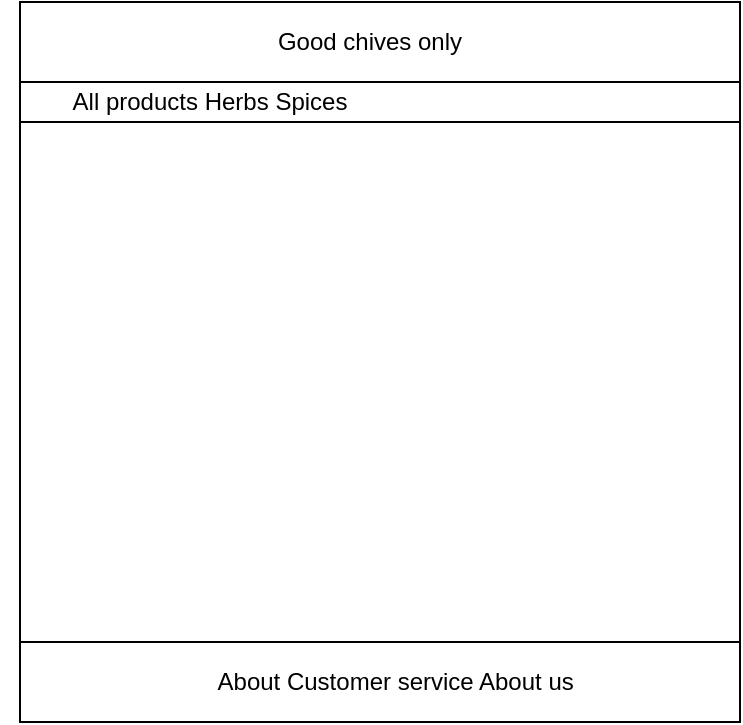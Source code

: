 <mxfile version="21.1.6" type="github">
  <diagram name="Page-1" id="KZ9rd2bxtFTnGW4ZnATM">
    <mxGraphModel dx="1226" dy="825" grid="1" gridSize="10" guides="1" tooltips="1" connect="1" arrows="1" fold="1" page="1" pageScale="1" pageWidth="827" pageHeight="1169" math="0" shadow="0">
      <root>
        <mxCell id="0" />
        <mxCell id="1" parent="0" />
        <mxCell id="nrK3TZJZY1Gwk5Lh07fo-8" value="" style="whiteSpace=wrap;html=1;aspect=fixed;" vertex="1" parent="1">
          <mxGeometry x="200" y="120" width="360" height="360" as="geometry" />
        </mxCell>
        <mxCell id="nrK3TZJZY1Gwk5Lh07fo-9" value="" style="rounded=0;whiteSpace=wrap;html=1;" vertex="1" parent="1">
          <mxGeometry x="200" y="120" width="360" height="40" as="geometry" />
        </mxCell>
        <mxCell id="nrK3TZJZY1Gwk5Lh07fo-12" value="" style="rounded=0;whiteSpace=wrap;html=1;" vertex="1" parent="1">
          <mxGeometry x="200" y="440" width="360" height="40" as="geometry" />
        </mxCell>
        <mxCell id="nrK3TZJZY1Gwk5Lh07fo-13" value="Good chives only" style="text;strokeColor=none;align=center;fillColor=none;html=1;verticalAlign=middle;whiteSpace=wrap;rounded=0;" vertex="1" parent="1">
          <mxGeometry x="190" y="125" width="370" height="30" as="geometry" />
        </mxCell>
        <mxCell id="nrK3TZJZY1Gwk5Lh07fo-15" value="" style="rounded=0;whiteSpace=wrap;html=1;" vertex="1" parent="1">
          <mxGeometry x="200" y="160" width="360" height="20" as="geometry" />
        </mxCell>
        <mxCell id="nrK3TZJZY1Gwk5Lh07fo-14" value="All products&lt;span style=&quot;white-space: pre;&quot;&gt; &lt;/span&gt;Herbs&lt;span style=&quot;white-space: pre;&quot;&gt; &lt;/span&gt;Spices" style="text;strokeColor=none;align=center;fillColor=none;html=1;verticalAlign=middle;whiteSpace=wrap;rounded=0;" vertex="1" parent="1">
          <mxGeometry x="200" y="155" width="190" height="30" as="geometry" />
        </mxCell>
        <mxCell id="nrK3TZJZY1Gwk5Lh07fo-18" value="About&lt;span style=&quot;white-space: pre;&quot;&gt; &lt;/span&gt;Customer service&lt;span style=&quot;white-space: pre;&quot;&gt; &lt;/span&gt;About us&lt;span style=&quot;white-space: pre;&quot;&gt; &lt;/span&gt;" style="text;strokeColor=none;align=center;fillColor=none;html=1;verticalAlign=middle;whiteSpace=wrap;rounded=0;" vertex="1" parent="1">
          <mxGeometry x="272" y="445" width="235" height="30" as="geometry" />
        </mxCell>
      </root>
    </mxGraphModel>
  </diagram>
</mxfile>
